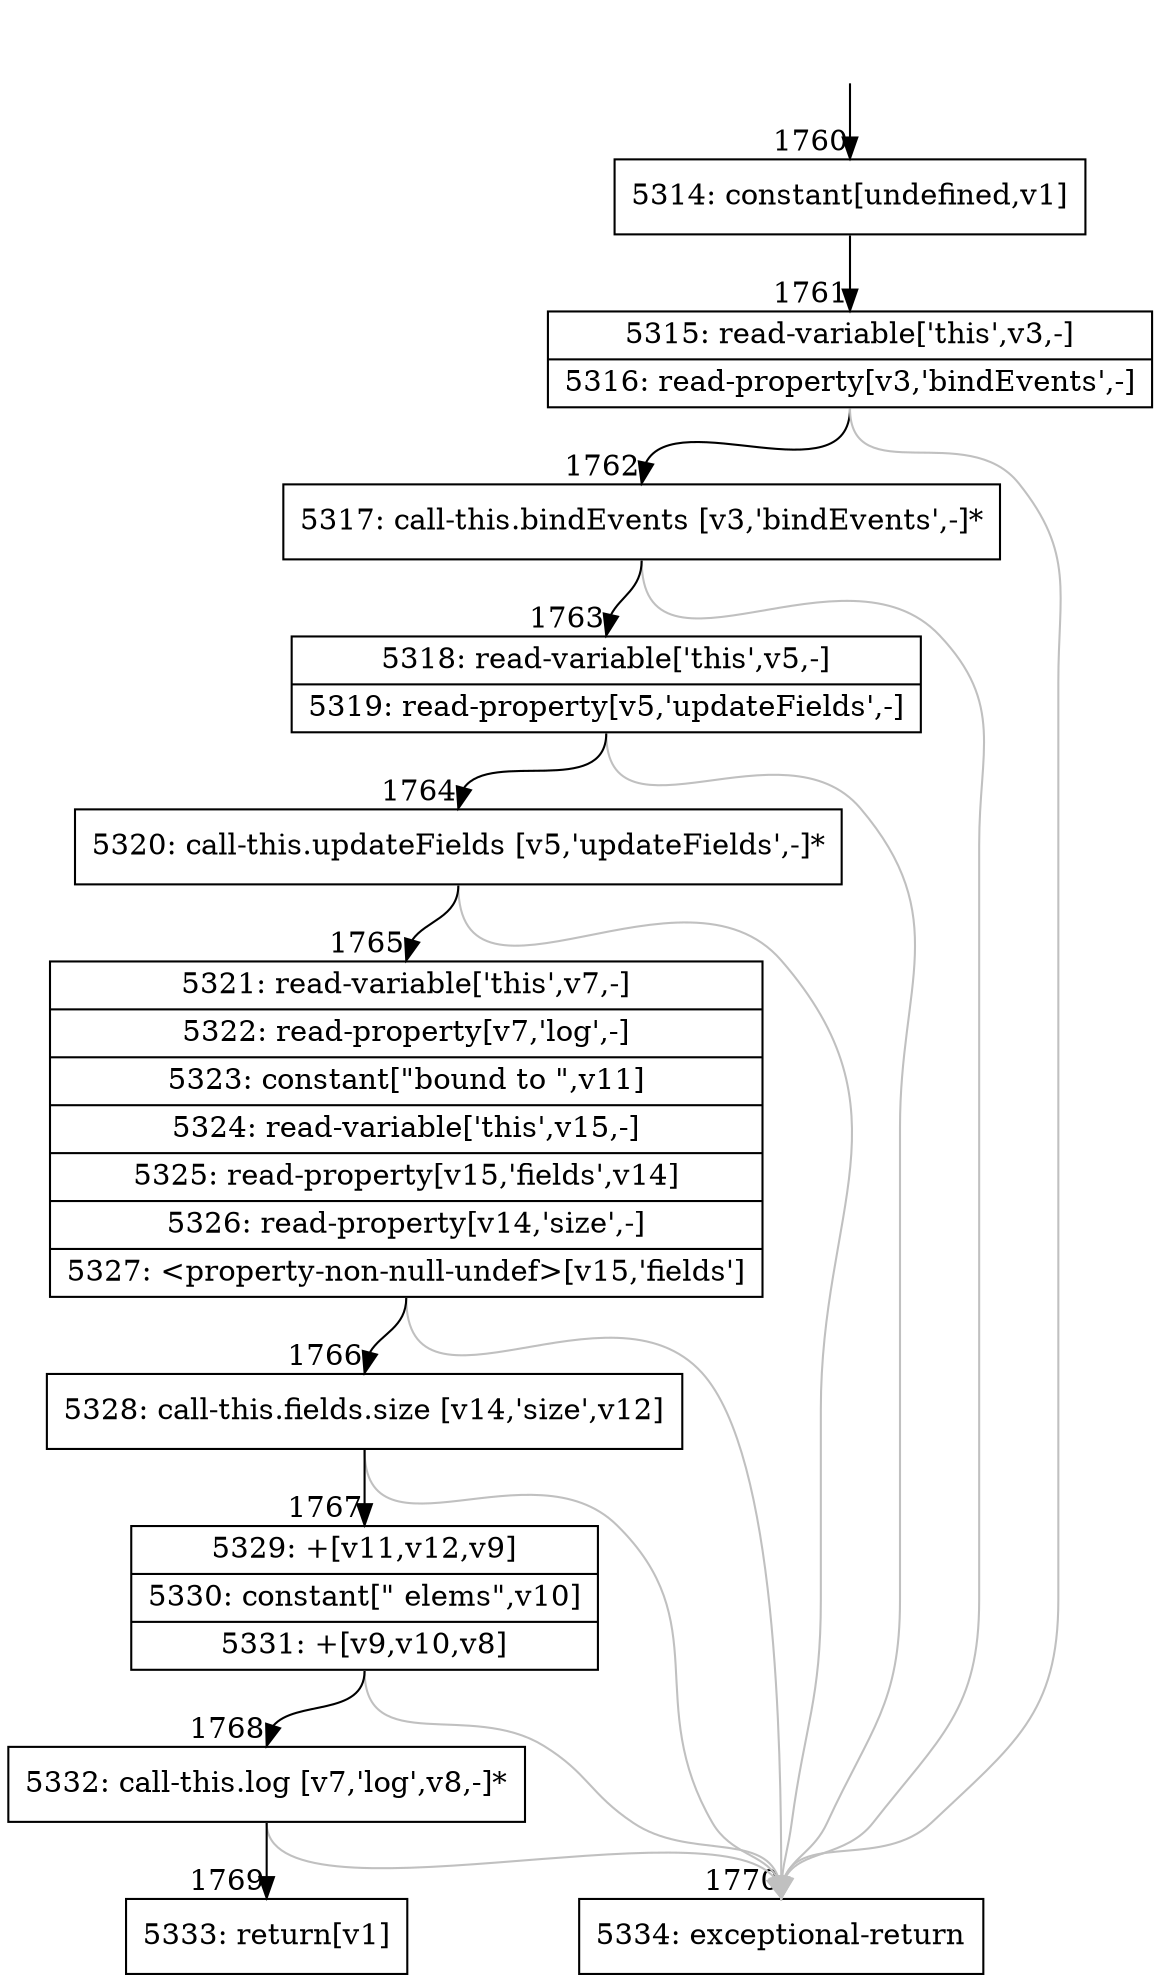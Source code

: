 digraph {
rankdir="TD"
BB_entry143[shape=none,label=""];
BB_entry143 -> BB1760 [tailport=s, headport=n, headlabel="    1760"]
BB1760 [shape=record label="{5314: constant[undefined,v1]}" ] 
BB1760 -> BB1761 [tailport=s, headport=n, headlabel="      1761"]
BB1761 [shape=record label="{5315: read-variable['this',v3,-]|5316: read-property[v3,'bindEvents',-]}" ] 
BB1761 -> BB1762 [tailport=s, headport=n, headlabel="      1762"]
BB1761 -> BB1770 [tailport=s, headport=n, color=gray, headlabel="      1770"]
BB1762 [shape=record label="{5317: call-this.bindEvents [v3,'bindEvents',-]*}" ] 
BB1762 -> BB1763 [tailport=s, headport=n, headlabel="      1763"]
BB1762 -> BB1770 [tailport=s, headport=n, color=gray]
BB1763 [shape=record label="{5318: read-variable['this',v5,-]|5319: read-property[v5,'updateFields',-]}" ] 
BB1763 -> BB1764 [tailport=s, headport=n, headlabel="      1764"]
BB1763 -> BB1770 [tailport=s, headport=n, color=gray]
BB1764 [shape=record label="{5320: call-this.updateFields [v5,'updateFields',-]*}" ] 
BB1764 -> BB1765 [tailport=s, headport=n, headlabel="      1765"]
BB1764 -> BB1770 [tailport=s, headport=n, color=gray]
BB1765 [shape=record label="{5321: read-variable['this',v7,-]|5322: read-property[v7,'log',-]|5323: constant[\"bound to \",v11]|5324: read-variable['this',v15,-]|5325: read-property[v15,'fields',v14]|5326: read-property[v14,'size',-]|5327: \<property-non-null-undef\>[v15,'fields']}" ] 
BB1765 -> BB1766 [tailport=s, headport=n, headlabel="      1766"]
BB1765 -> BB1770 [tailport=s, headport=n, color=gray]
BB1766 [shape=record label="{5328: call-this.fields.size [v14,'size',v12]}" ] 
BB1766 -> BB1767 [tailport=s, headport=n, headlabel="      1767"]
BB1766 -> BB1770 [tailport=s, headport=n, color=gray]
BB1767 [shape=record label="{5329: +[v11,v12,v9]|5330: constant[\" elems\",v10]|5331: +[v9,v10,v8]}" ] 
BB1767 -> BB1768 [tailport=s, headport=n, headlabel="      1768"]
BB1767 -> BB1770 [tailport=s, headport=n, color=gray]
BB1768 [shape=record label="{5332: call-this.log [v7,'log',v8,-]*}" ] 
BB1768 -> BB1769 [tailport=s, headport=n, headlabel="      1769"]
BB1768 -> BB1770 [tailport=s, headport=n, color=gray]
BB1769 [shape=record label="{5333: return[v1]}" ] 
BB1770 [shape=record label="{5334: exceptional-return}" ] 
//#$~ 1594
}
